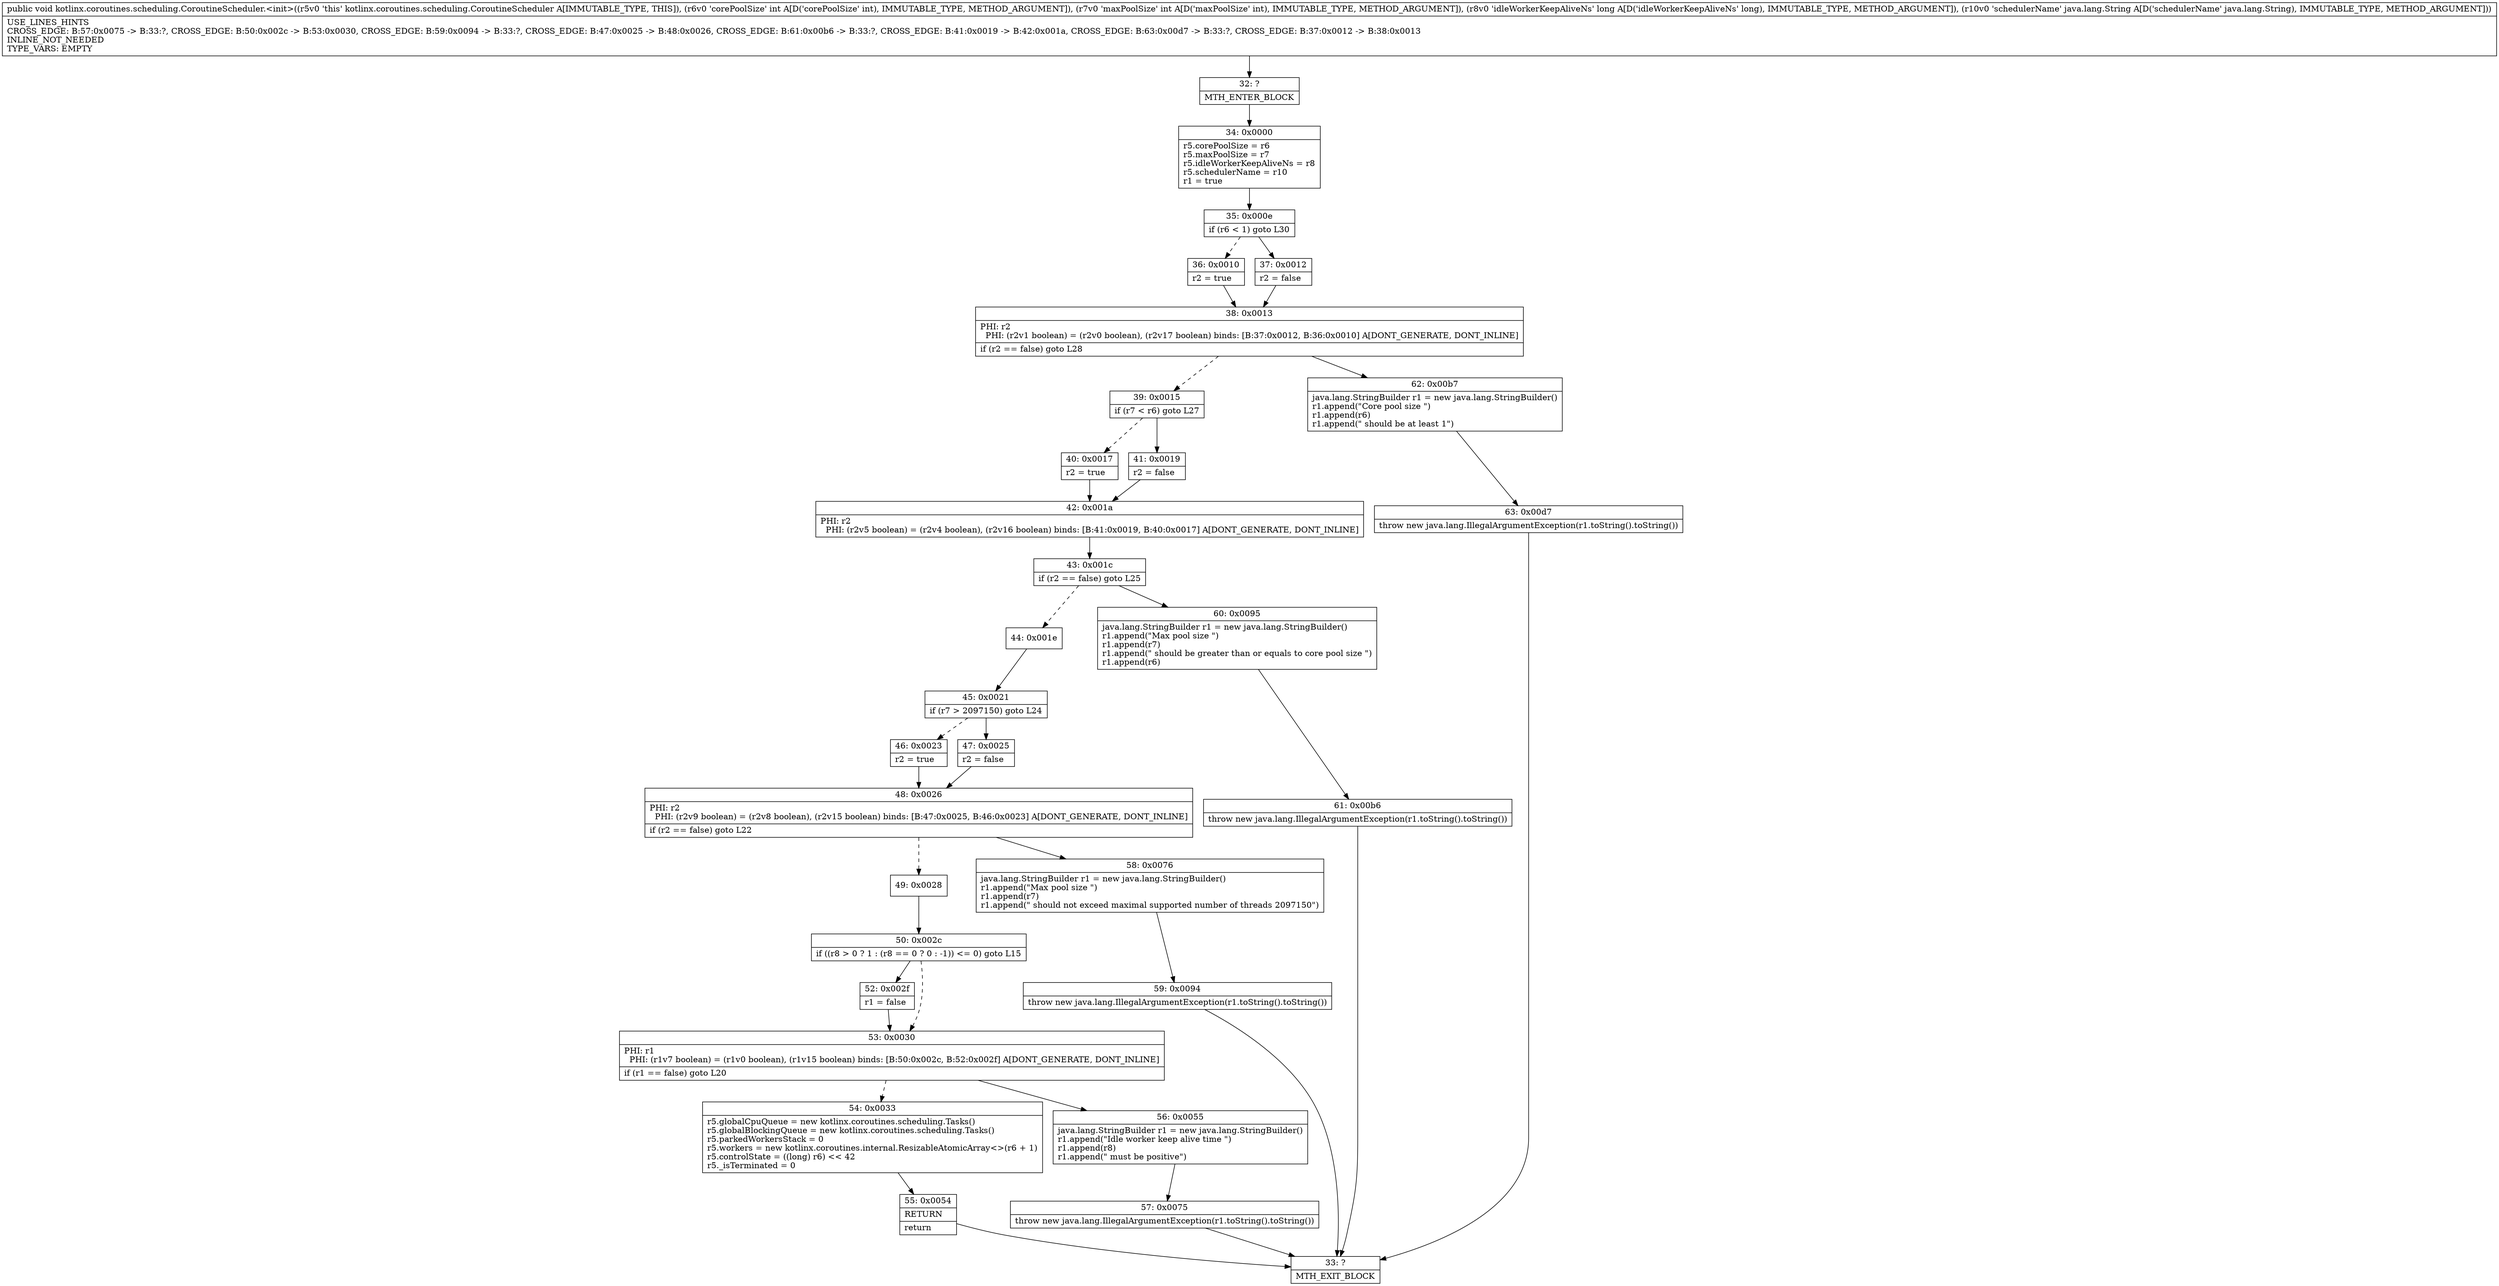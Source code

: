 digraph "CFG forkotlinx.coroutines.scheduling.CoroutineScheduler.\<init\>(IIJLjava\/lang\/String;)V" {
Node_32 [shape=record,label="{32\:\ ?|MTH_ENTER_BLOCK\l}"];
Node_34 [shape=record,label="{34\:\ 0x0000|r5.corePoolSize = r6\lr5.maxPoolSize = r7\lr5.idleWorkerKeepAliveNs = r8\lr5.schedulerName = r10\lr1 = true\l}"];
Node_35 [shape=record,label="{35\:\ 0x000e|if (r6 \< 1) goto L30\l}"];
Node_36 [shape=record,label="{36\:\ 0x0010|r2 = true\l}"];
Node_38 [shape=record,label="{38\:\ 0x0013|PHI: r2 \l  PHI: (r2v1 boolean) = (r2v0 boolean), (r2v17 boolean) binds: [B:37:0x0012, B:36:0x0010] A[DONT_GENERATE, DONT_INLINE]\l|if (r2 == false) goto L28\l}"];
Node_39 [shape=record,label="{39\:\ 0x0015|if (r7 \< r6) goto L27\l}"];
Node_40 [shape=record,label="{40\:\ 0x0017|r2 = true\l}"];
Node_42 [shape=record,label="{42\:\ 0x001a|PHI: r2 \l  PHI: (r2v5 boolean) = (r2v4 boolean), (r2v16 boolean) binds: [B:41:0x0019, B:40:0x0017] A[DONT_GENERATE, DONT_INLINE]\l}"];
Node_43 [shape=record,label="{43\:\ 0x001c|if (r2 == false) goto L25\l}"];
Node_44 [shape=record,label="{44\:\ 0x001e}"];
Node_45 [shape=record,label="{45\:\ 0x0021|if (r7 \> 2097150) goto L24\l}"];
Node_46 [shape=record,label="{46\:\ 0x0023|r2 = true\l}"];
Node_48 [shape=record,label="{48\:\ 0x0026|PHI: r2 \l  PHI: (r2v9 boolean) = (r2v8 boolean), (r2v15 boolean) binds: [B:47:0x0025, B:46:0x0023] A[DONT_GENERATE, DONT_INLINE]\l|if (r2 == false) goto L22\l}"];
Node_49 [shape=record,label="{49\:\ 0x0028}"];
Node_50 [shape=record,label="{50\:\ 0x002c|if ((r8 \> 0 ? 1 : (r8 == 0 ? 0 : \-1)) \<= 0) goto L15\l}"];
Node_52 [shape=record,label="{52\:\ 0x002f|r1 = false\l}"];
Node_53 [shape=record,label="{53\:\ 0x0030|PHI: r1 \l  PHI: (r1v7 boolean) = (r1v0 boolean), (r1v15 boolean) binds: [B:50:0x002c, B:52:0x002f] A[DONT_GENERATE, DONT_INLINE]\l|if (r1 == false) goto L20\l}"];
Node_54 [shape=record,label="{54\:\ 0x0033|r5.globalCpuQueue = new kotlinx.coroutines.scheduling.Tasks()\lr5.globalBlockingQueue = new kotlinx.coroutines.scheduling.Tasks()\lr5.parkedWorkersStack = 0\lr5.workers = new kotlinx.coroutines.internal.ResizableAtomicArray\<\>(r6 + 1)\lr5.controlState = ((long) r6) \<\< 42\lr5._isTerminated = 0\l}"];
Node_55 [shape=record,label="{55\:\ 0x0054|RETURN\l|return\l}"];
Node_33 [shape=record,label="{33\:\ ?|MTH_EXIT_BLOCK\l}"];
Node_56 [shape=record,label="{56\:\ 0x0055|java.lang.StringBuilder r1 = new java.lang.StringBuilder()\lr1.append(\"Idle worker keep alive time \")\lr1.append(r8)\lr1.append(\" must be positive\")\l}"];
Node_57 [shape=record,label="{57\:\ 0x0075|throw new java.lang.IllegalArgumentException(r1.toString().toString())\l}"];
Node_58 [shape=record,label="{58\:\ 0x0076|java.lang.StringBuilder r1 = new java.lang.StringBuilder()\lr1.append(\"Max pool size \")\lr1.append(r7)\lr1.append(\" should not exceed maximal supported number of threads 2097150\")\l}"];
Node_59 [shape=record,label="{59\:\ 0x0094|throw new java.lang.IllegalArgumentException(r1.toString().toString())\l}"];
Node_47 [shape=record,label="{47\:\ 0x0025|r2 = false\l}"];
Node_60 [shape=record,label="{60\:\ 0x0095|java.lang.StringBuilder r1 = new java.lang.StringBuilder()\lr1.append(\"Max pool size \")\lr1.append(r7)\lr1.append(\" should be greater than or equals to core pool size \")\lr1.append(r6)\l}"];
Node_61 [shape=record,label="{61\:\ 0x00b6|throw new java.lang.IllegalArgumentException(r1.toString().toString())\l}"];
Node_41 [shape=record,label="{41\:\ 0x0019|r2 = false\l}"];
Node_62 [shape=record,label="{62\:\ 0x00b7|java.lang.StringBuilder r1 = new java.lang.StringBuilder()\lr1.append(\"Core pool size \")\lr1.append(r6)\lr1.append(\" should be at least 1\")\l}"];
Node_63 [shape=record,label="{63\:\ 0x00d7|throw new java.lang.IllegalArgumentException(r1.toString().toString())\l}"];
Node_37 [shape=record,label="{37\:\ 0x0012|r2 = false\l}"];
MethodNode[shape=record,label="{public void kotlinx.coroutines.scheduling.CoroutineScheduler.\<init\>((r5v0 'this' kotlinx.coroutines.scheduling.CoroutineScheduler A[IMMUTABLE_TYPE, THIS]), (r6v0 'corePoolSize' int A[D('corePoolSize' int), IMMUTABLE_TYPE, METHOD_ARGUMENT]), (r7v0 'maxPoolSize' int A[D('maxPoolSize' int), IMMUTABLE_TYPE, METHOD_ARGUMENT]), (r8v0 'idleWorkerKeepAliveNs' long A[D('idleWorkerKeepAliveNs' long), IMMUTABLE_TYPE, METHOD_ARGUMENT]), (r10v0 'schedulerName' java.lang.String A[D('schedulerName' java.lang.String), IMMUTABLE_TYPE, METHOD_ARGUMENT]))  | USE_LINES_HINTS\lCROSS_EDGE: B:57:0x0075 \-\> B:33:?, CROSS_EDGE: B:50:0x002c \-\> B:53:0x0030, CROSS_EDGE: B:59:0x0094 \-\> B:33:?, CROSS_EDGE: B:47:0x0025 \-\> B:48:0x0026, CROSS_EDGE: B:61:0x00b6 \-\> B:33:?, CROSS_EDGE: B:41:0x0019 \-\> B:42:0x001a, CROSS_EDGE: B:63:0x00d7 \-\> B:33:?, CROSS_EDGE: B:37:0x0012 \-\> B:38:0x0013\lINLINE_NOT_NEEDED\lTYPE_VARS: EMPTY\l}"];
MethodNode -> Node_32;Node_32 -> Node_34;
Node_34 -> Node_35;
Node_35 -> Node_36[style=dashed];
Node_35 -> Node_37;
Node_36 -> Node_38;
Node_38 -> Node_39[style=dashed];
Node_38 -> Node_62;
Node_39 -> Node_40[style=dashed];
Node_39 -> Node_41;
Node_40 -> Node_42;
Node_42 -> Node_43;
Node_43 -> Node_44[style=dashed];
Node_43 -> Node_60;
Node_44 -> Node_45;
Node_45 -> Node_46[style=dashed];
Node_45 -> Node_47;
Node_46 -> Node_48;
Node_48 -> Node_49[style=dashed];
Node_48 -> Node_58;
Node_49 -> Node_50;
Node_50 -> Node_52;
Node_50 -> Node_53[style=dashed];
Node_52 -> Node_53;
Node_53 -> Node_54[style=dashed];
Node_53 -> Node_56;
Node_54 -> Node_55;
Node_55 -> Node_33;
Node_56 -> Node_57;
Node_57 -> Node_33;
Node_58 -> Node_59;
Node_59 -> Node_33;
Node_47 -> Node_48;
Node_60 -> Node_61;
Node_61 -> Node_33;
Node_41 -> Node_42;
Node_62 -> Node_63;
Node_63 -> Node_33;
Node_37 -> Node_38;
}

